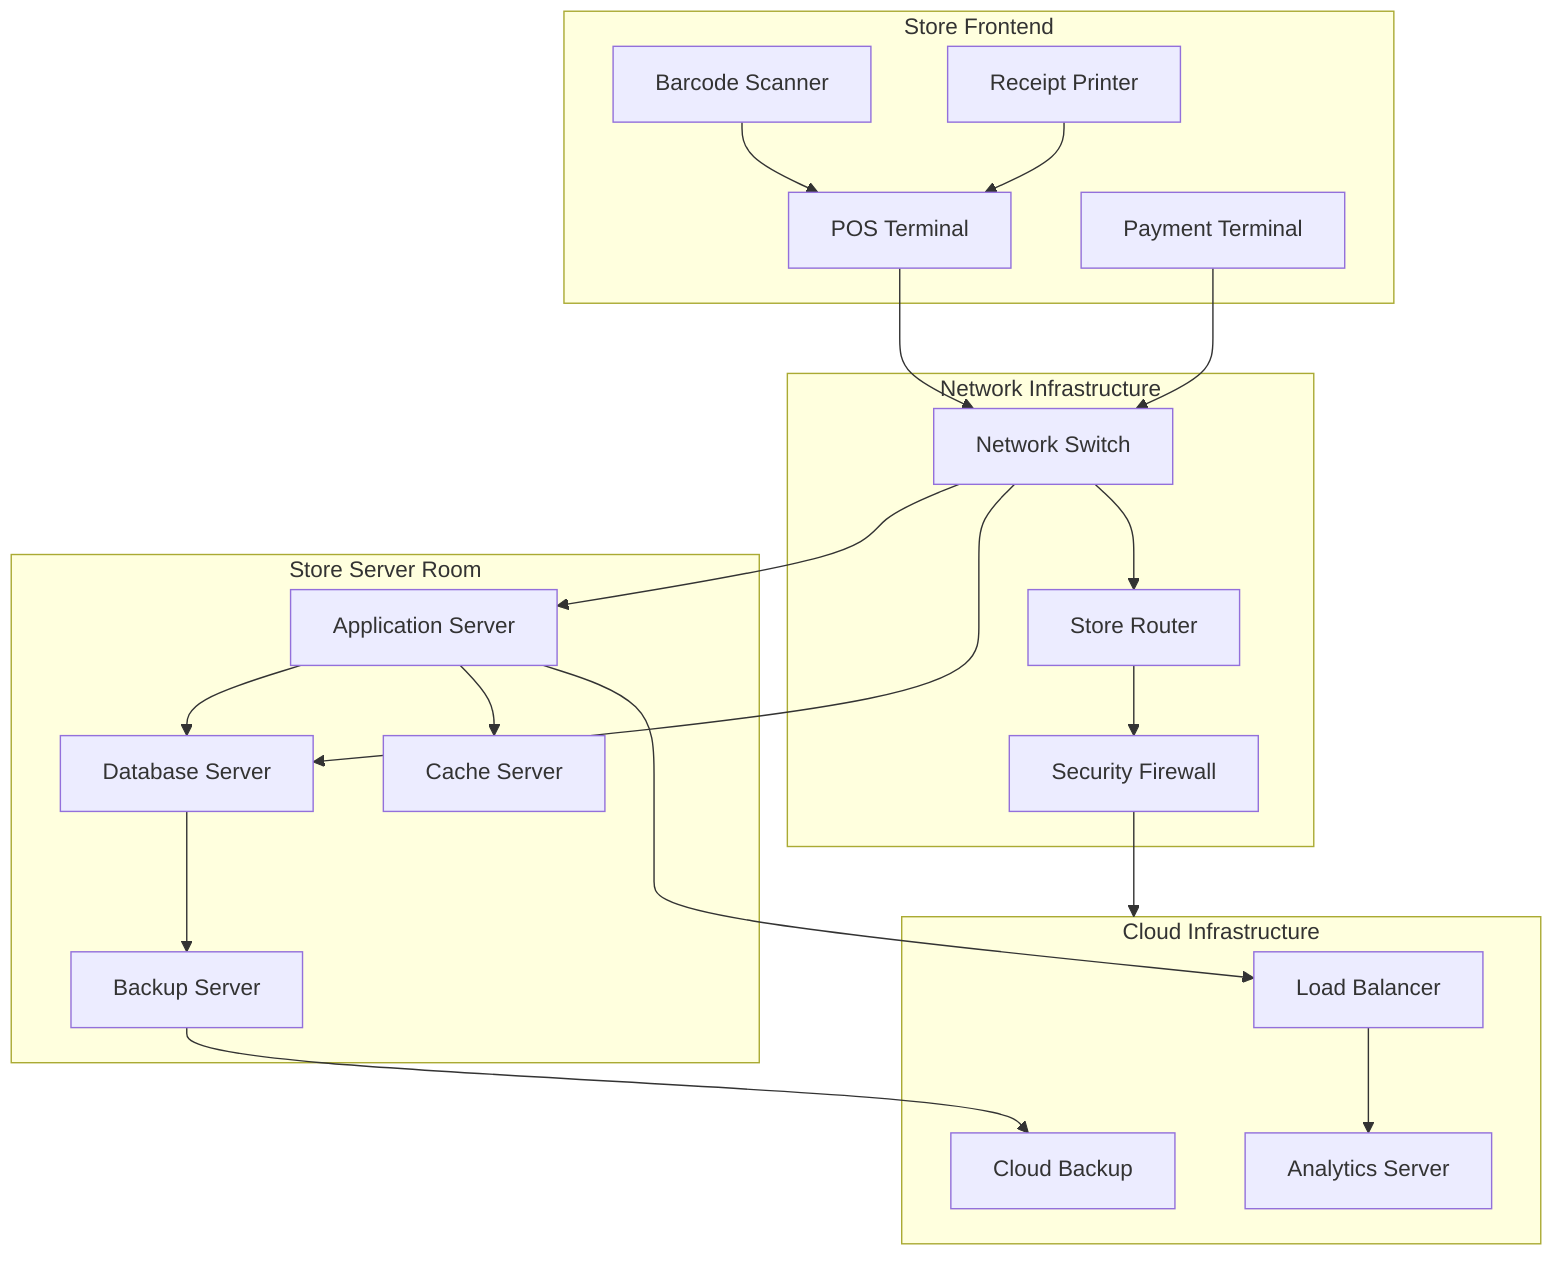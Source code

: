graph TD
    subgraph Store_Frontend[Store Frontend]
        POS_Terminal[POS Terminal]
        Scanner[Barcode Scanner]
        Printer[Receipt Printer]
        Payment_Terminal[Payment Terminal]
    end
    
    subgraph Server_Room[Store Server Room]
        App_Server[Application Server]
        DB_Server[Database Server]
        Backup_Server[Backup Server]
        Cache_Server[Cache Server]
    end
    
    subgraph Cloud_Infrastructure[Cloud Infrastructure]
        Cloud_Backup[Cloud Backup]
        Analytics_Server[Analytics Server]
        Load_Balancer[Load Balancer]
    end
    
    subgraph Network_Components[Network Infrastructure]
        Router[Store Router]
        Firewall[Security Firewall]
        Switch[Network Switch]
    end
    
    %% Network Connections
    POS_Terminal --> Switch
    Scanner --> POS_Terminal
    Printer --> POS_Terminal
    Payment_Terminal --> Switch
    
    Switch --> Router
    Router --> Firewall
    Firewall --> Cloud_Infrastructure
    
    %% Server Connections
    Switch --> App_Server
    Switch --> DB_Server
    App_Server --> DB_Server
    DB_Server --> Backup_Server
    App_Server --> Cache_Server
    
    %% Cloud Connections
    Backup_Server --> Cloud_Backup
    App_Server --> Load_Balancer
    Load_Balancer --> Analytics_Server